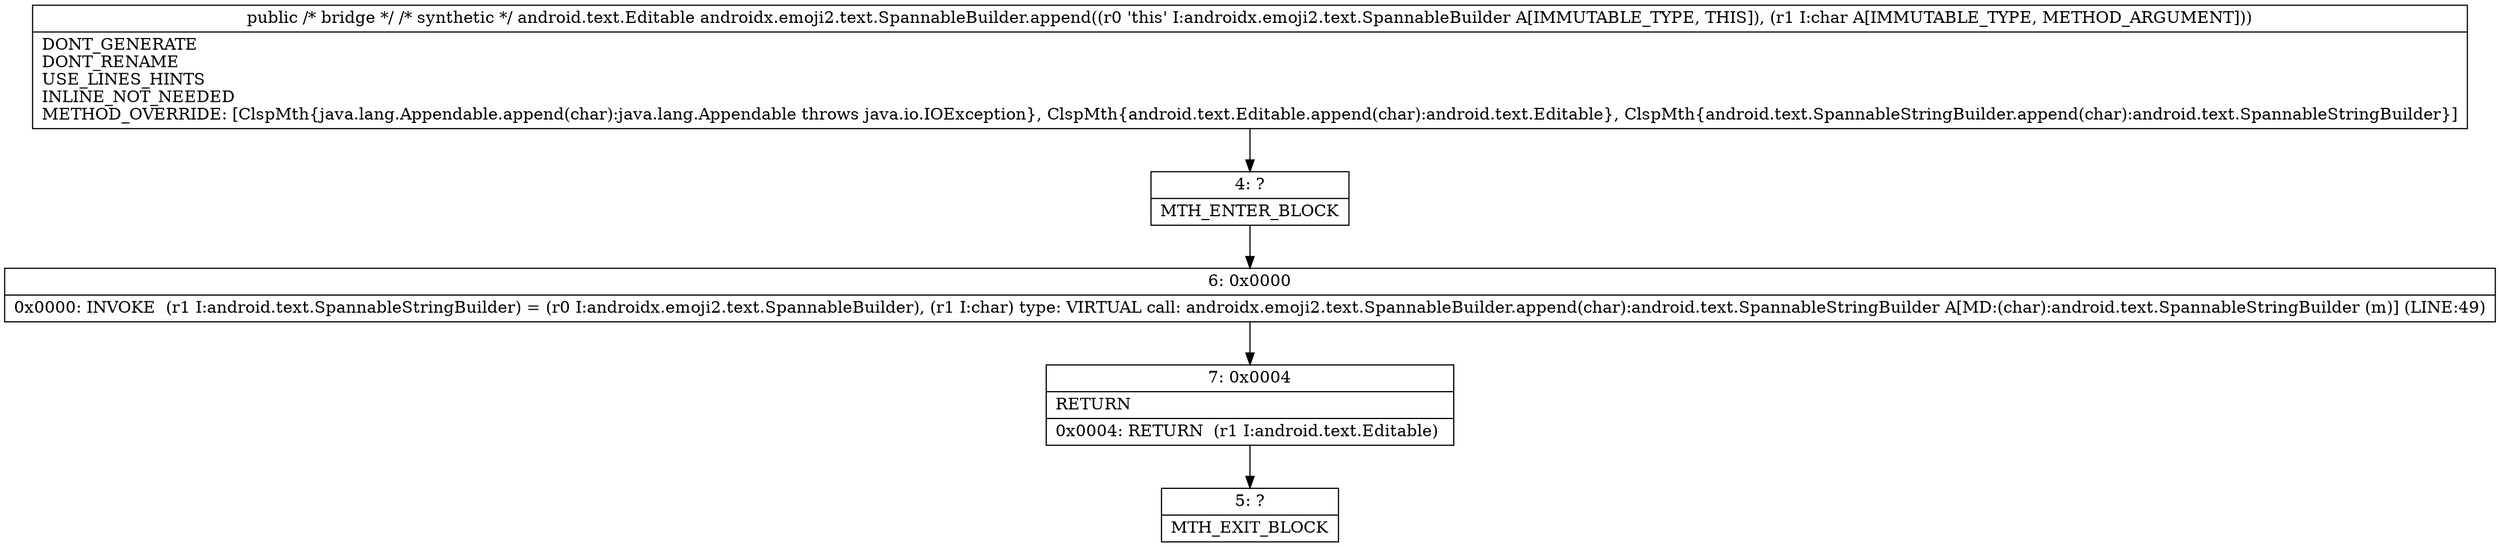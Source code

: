 digraph "CFG forandroidx.emoji2.text.SpannableBuilder.append(C)Landroid\/text\/Editable;" {
Node_4 [shape=record,label="{4\:\ ?|MTH_ENTER_BLOCK\l}"];
Node_6 [shape=record,label="{6\:\ 0x0000|0x0000: INVOKE  (r1 I:android.text.SpannableStringBuilder) = (r0 I:androidx.emoji2.text.SpannableBuilder), (r1 I:char) type: VIRTUAL call: androidx.emoji2.text.SpannableBuilder.append(char):android.text.SpannableStringBuilder A[MD:(char):android.text.SpannableStringBuilder (m)] (LINE:49)\l}"];
Node_7 [shape=record,label="{7\:\ 0x0004|RETURN\l|0x0004: RETURN  (r1 I:android.text.Editable) \l}"];
Node_5 [shape=record,label="{5\:\ ?|MTH_EXIT_BLOCK\l}"];
MethodNode[shape=record,label="{public \/* bridge *\/ \/* synthetic *\/ android.text.Editable androidx.emoji2.text.SpannableBuilder.append((r0 'this' I:androidx.emoji2.text.SpannableBuilder A[IMMUTABLE_TYPE, THIS]), (r1 I:char A[IMMUTABLE_TYPE, METHOD_ARGUMENT]))  | DONT_GENERATE\lDONT_RENAME\lUSE_LINES_HINTS\lINLINE_NOT_NEEDED\lMETHOD_OVERRIDE: [ClspMth\{java.lang.Appendable.append(char):java.lang.Appendable throws java.io.IOException\}, ClspMth\{android.text.Editable.append(char):android.text.Editable\}, ClspMth\{android.text.SpannableStringBuilder.append(char):android.text.SpannableStringBuilder\}]\l}"];
MethodNode -> Node_4;Node_4 -> Node_6;
Node_6 -> Node_7;
Node_7 -> Node_5;
}

